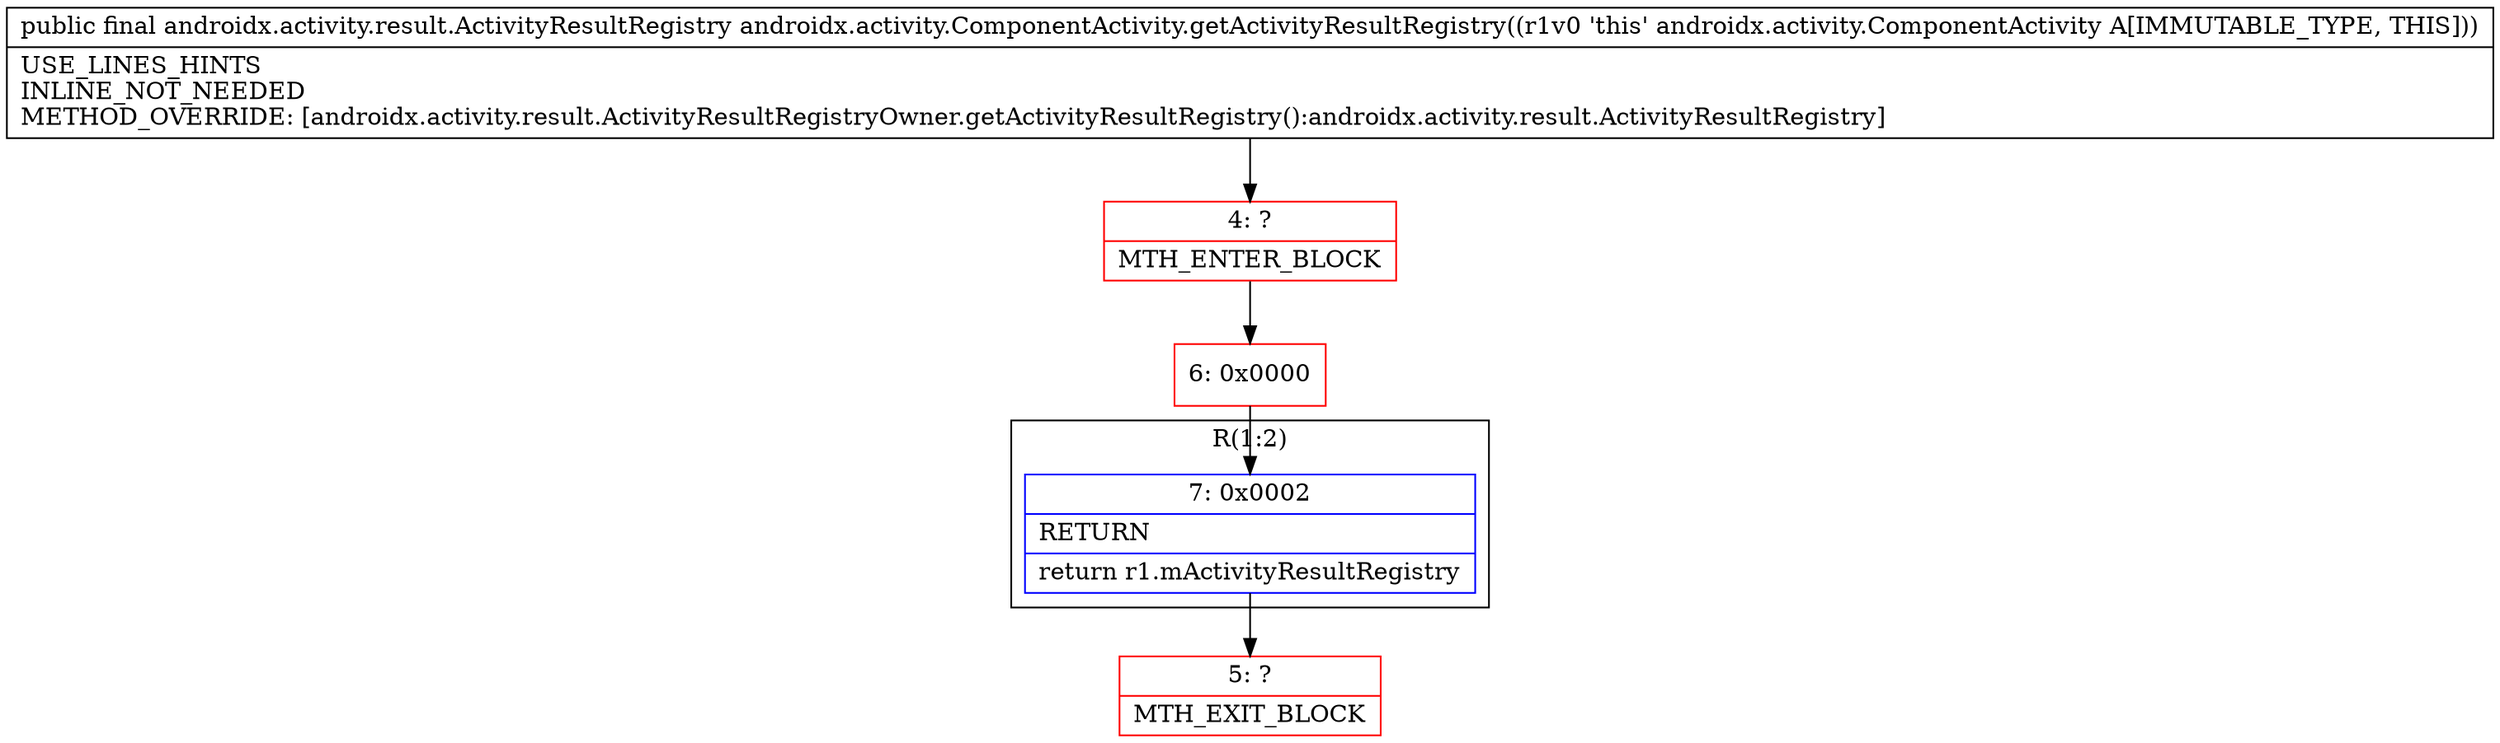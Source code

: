 digraph "CFG forandroidx.activity.ComponentActivity.getActivityResultRegistry()Landroidx\/activity\/result\/ActivityResultRegistry;" {
subgraph cluster_Region_218506763 {
label = "R(1:2)";
node [shape=record,color=blue];
Node_7 [shape=record,label="{7\:\ 0x0002|RETURN\l|return r1.mActivityResultRegistry\l}"];
}
Node_4 [shape=record,color=red,label="{4\:\ ?|MTH_ENTER_BLOCK\l}"];
Node_6 [shape=record,color=red,label="{6\:\ 0x0000}"];
Node_5 [shape=record,color=red,label="{5\:\ ?|MTH_EXIT_BLOCK\l}"];
MethodNode[shape=record,label="{public final androidx.activity.result.ActivityResultRegistry androidx.activity.ComponentActivity.getActivityResultRegistry((r1v0 'this' androidx.activity.ComponentActivity A[IMMUTABLE_TYPE, THIS]))  | USE_LINES_HINTS\lINLINE_NOT_NEEDED\lMETHOD_OVERRIDE: [androidx.activity.result.ActivityResultRegistryOwner.getActivityResultRegistry():androidx.activity.result.ActivityResultRegistry]\l}"];
MethodNode -> Node_4;Node_7 -> Node_5;
Node_4 -> Node_6;
Node_6 -> Node_7;
}

